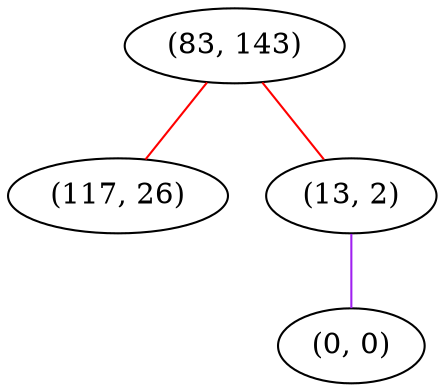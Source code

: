 graph "" {
"(83, 143)";
"(117, 26)";
"(13, 2)";
"(0, 0)";
"(83, 143)" -- "(117, 26)"  [color=red, key=0, weight=1];
"(83, 143)" -- "(13, 2)"  [color=red, key=0, weight=1];
"(13, 2)" -- "(0, 0)"  [color=purple, key=0, weight=4];
}
